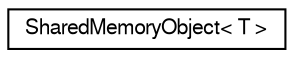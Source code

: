 digraph "Graphical Class Hierarchy"
{
  edge [fontname="FreeSans",fontsize="10",labelfontname="FreeSans",labelfontsize="10"];
  node [fontname="FreeSans",fontsize="10",shape=record];
  rankdir="LR";
  Node1 [label="SharedMemoryObject\< T \>",height=0.2,width=0.4,color="black", fillcolor="white", style="filled",URL="$d1/d8d/class_shared_memory_object.html"];
}
